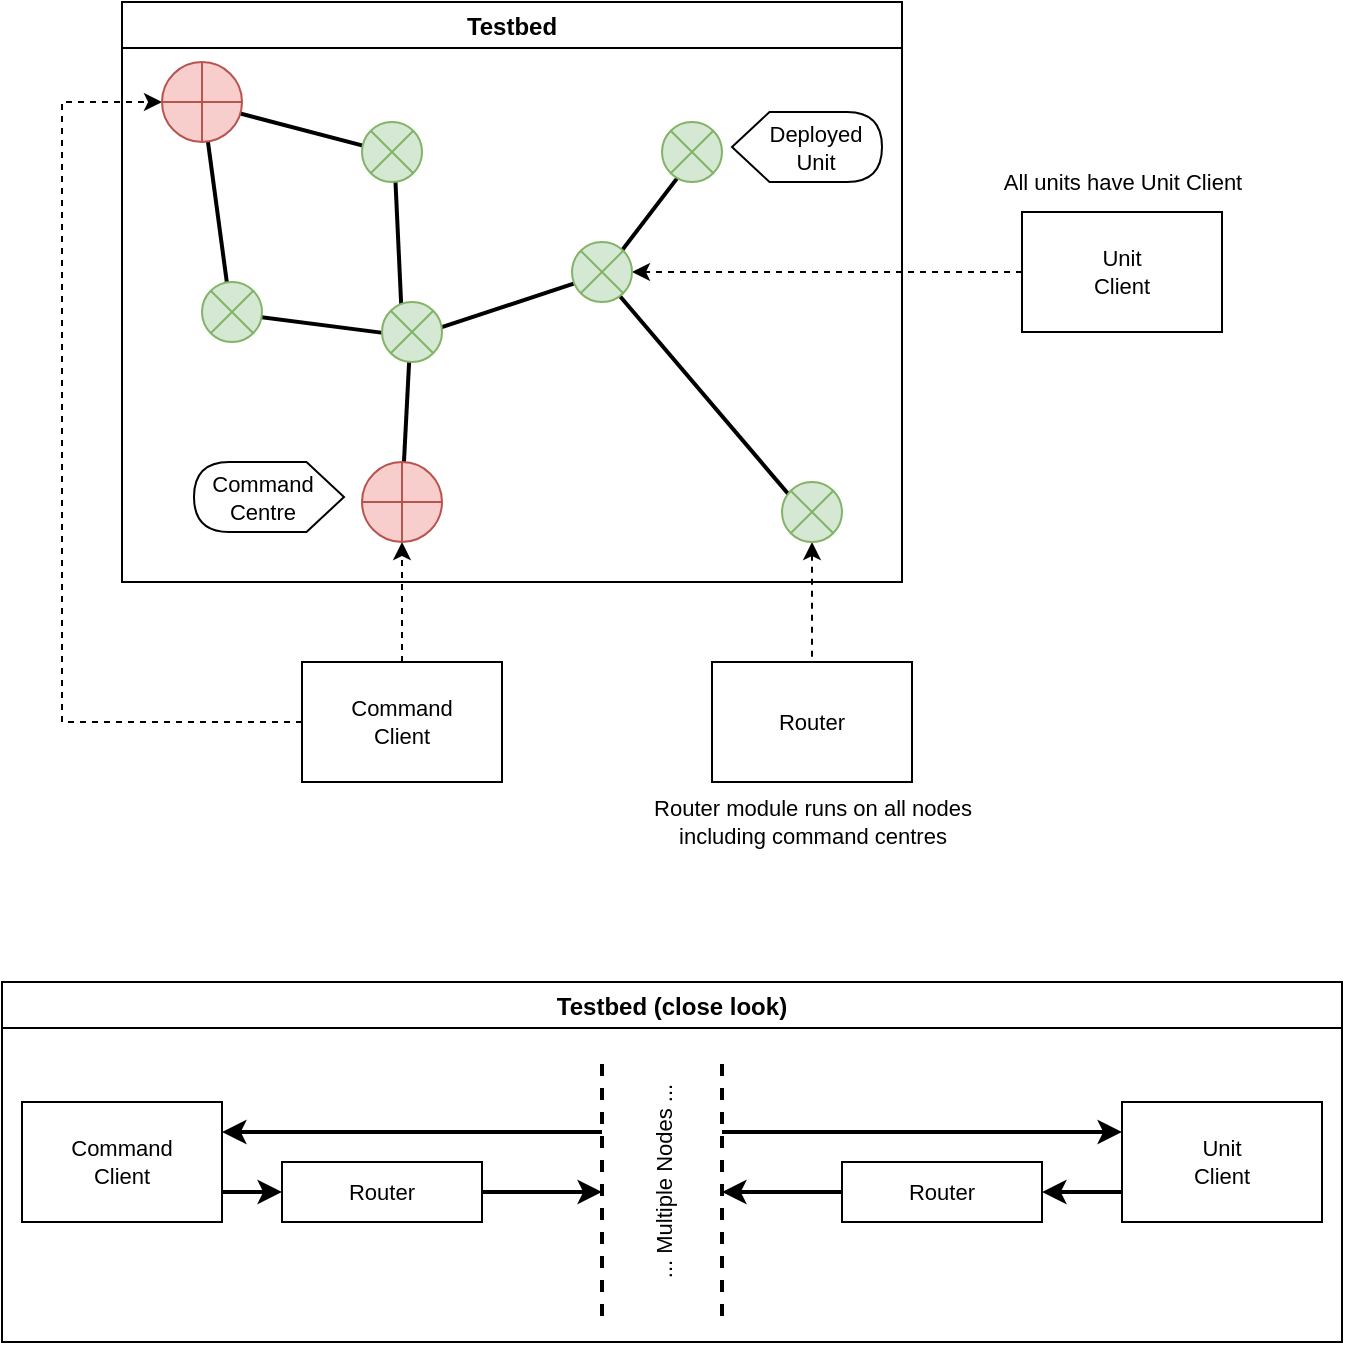 <mxfile version="13.7.9" type="device"><diagram id="Hcep_jaZgJJ_Kv4S8Eau" name="Page-1"><mxGraphModel dx="795" dy="588" grid="1" gridSize="10" guides="1" tooltips="1" connect="1" arrows="0" fold="1" page="0" pageScale="1" pageWidth="850" pageHeight="1100" math="0" shadow="0"><root><mxCell id="0"/><mxCell id="1" parent="0"/><mxCell id="cCVgeR-laMcCLiQXiDfH-35" style="edgeStyle=elbowEdgeStyle;rounded=0;orthogonalLoop=1;jettySize=auto;html=1;exitX=0;exitY=0.5;exitDx=0;exitDy=0;entryX=0;entryY=0.5;entryDx=0;entryDy=0;dashed=1;startArrow=none;startFill=0;endArrow=classic;endFill=1;strokeColor=#000000;strokeWidth=1;fontSize=11;elbow=vertical;" edge="1" parent="1" source="cCVgeR-laMcCLiQXiDfH-32" target="cCVgeR-laMcCLiQXiDfH-9"><mxGeometry relative="1" as="geometry"><Array as="points"><mxPoint x="140" y="380"/></Array></mxGeometry></mxCell><mxCell id="cCVgeR-laMcCLiQXiDfH-33" style="rounded=0;orthogonalLoop=1;jettySize=auto;html=1;exitX=0.5;exitY=0;exitDx=0;exitDy=0;entryX=0.5;entryY=1;entryDx=0;entryDy=0;dashed=1;startArrow=none;startFill=0;endArrow=classic;endFill=1;strokeColor=#000000;strokeWidth=1;fontSize=11;elbow=vertical;" edge="1" parent="1" source="cCVgeR-laMcCLiQXiDfH-32" target="cCVgeR-laMcCLiQXiDfH-8"><mxGeometry relative="1" as="geometry"/></mxCell><mxCell id="cCVgeR-laMcCLiQXiDfH-30" style="rounded=0;orthogonalLoop=1;jettySize=auto;html=1;exitX=0;exitY=0.5;exitDx=0;exitDy=0;entryX=1;entryY=0.5;entryDx=0;entryDy=0;strokeColor=#000000;strokeWidth=1;fontSize=11;endArrow=classic;endFill=1;dashed=1;startArrow=none;startFill=0;" edge="1" parent="1" source="cCVgeR-laMcCLiQXiDfH-28" target="cCVgeR-laMcCLiQXiDfH-3"><mxGeometry relative="1" as="geometry"/></mxCell><mxCell id="cCVgeR-laMcCLiQXiDfH-26" value="" style="elbow=vertical;startArrow=classic;endArrow=none;strokeColor=#000000;strokeWidth=1;fontSize=11;dashed=1;exitX=0.5;exitY=1;exitDx=0;exitDy=0;endFill=0;startFill=1;" edge="1" target="cCVgeR-laMcCLiQXiDfH-25" parent="1" source="cCVgeR-laMcCLiQXiDfH-4"><mxGeometry relative="1" as="geometry"><mxPoint x="510" y="420" as="sourcePoint"/></mxGeometry></mxCell><mxCell id="cCVgeR-laMcCLiQXiDfH-20" value="" style="endArrow=none;html=1;fontSize=11;exitX=0.539;exitY=0.591;exitDx=0;exitDy=0;exitPerimeter=0;fillColor=#ffe6cc;strokeWidth=2;" edge="1" parent="1" source="cCVgeR-laMcCLiQXiDfH-5"><mxGeometry width="50" height="50" relative="1" as="geometry"><mxPoint x="324.25" y="336.56" as="sourcePoint"/><mxPoint x="310" y="320" as="targetPoint"/></mxGeometry></mxCell><mxCell id="cCVgeR-laMcCLiQXiDfH-1" value="Testbed" style="swimlane;swimlaneLine=1;glass=0;sketch=0;treeFolding=0;treeMoving=0;pointerEvents=1;dropTarget=1;collapsible=0;startSize=23;" vertex="1" parent="1"><mxGeometry x="170" y="160" width="390" height="290" as="geometry"><mxRectangle x="170" y="160" width="80" height="23" as="alternateBounds"/></mxGeometry></mxCell><mxCell id="cCVgeR-laMcCLiQXiDfH-24" value="" style="endArrow=none;html=1;fontSize=11;entryX=0.507;entryY=0.52;entryDx=0;entryDy=0;entryPerimeter=0;exitX=0.539;exitY=0.531;exitDx=0;exitDy=0;exitPerimeter=0;fillColor=#ffe6cc;strokeWidth=2;" edge="1" parent="cCVgeR-laMcCLiQXiDfH-1" source="cCVgeR-laMcCLiQXiDfH-5" target="cCVgeR-laMcCLiQXiDfH-9"><mxGeometry width="50" height="50" relative="1" as="geometry"><mxPoint x="194.25" y="216.56" as="sourcePoint"/><mxPoint x="189.76" y="303.56" as="targetPoint"/></mxGeometry></mxCell><mxCell id="cCVgeR-laMcCLiQXiDfH-23" value="" style="endArrow=none;html=1;fontSize=11;entryX=0.594;entryY=0.552;entryDx=0;entryDy=0;entryPerimeter=0;exitX=0.418;exitY=0.565;exitDx=0;exitDy=0;exitPerimeter=0;fillColor=#ffe6cc;strokeWidth=2;" edge="1" parent="cCVgeR-laMcCLiQXiDfH-1" source="cCVgeR-laMcCLiQXiDfH-3" target="cCVgeR-laMcCLiQXiDfH-7"><mxGeometry width="50" height="50" relative="1" as="geometry"><mxPoint x="184.25" y="206.56" as="sourcePoint"/><mxPoint x="179.76" y="293.56" as="targetPoint"/></mxGeometry></mxCell><mxCell id="cCVgeR-laMcCLiQXiDfH-22" value="" style="endArrow=none;html=1;fontSize=11;entryX=0.535;entryY=0.581;entryDx=0;entryDy=0;entryPerimeter=0;exitX=0.514;exitY=0.526;exitDx=0;exitDy=0;exitPerimeter=0;fillColor=#ffe6cc;strokeWidth=2;" edge="1" parent="cCVgeR-laMcCLiQXiDfH-1" source="cCVgeR-laMcCLiQXiDfH-6" target="cCVgeR-laMcCLiQXiDfH-7"><mxGeometry width="50" height="50" relative="1" as="geometry"><mxPoint x="174.25" y="196.56" as="sourcePoint"/><mxPoint x="169.76" y="283.56" as="targetPoint"/></mxGeometry></mxCell><mxCell id="cCVgeR-laMcCLiQXiDfH-21" value="" style="endArrow=none;html=1;fontSize=11;entryX=0.507;entryY=0.498;entryDx=0;entryDy=0;entryPerimeter=0;exitX=0.484;exitY=0.526;exitDx=0;exitDy=0;exitPerimeter=0;fillColor=#ffe6cc;strokeWidth=2;" edge="1" parent="cCVgeR-laMcCLiQXiDfH-1" source="cCVgeR-laMcCLiQXiDfH-6" target="cCVgeR-laMcCLiQXiDfH-9"><mxGeometry width="50" height="50" relative="1" as="geometry"><mxPoint x="164.25" y="186.56" as="sourcePoint"/><mxPoint x="159.76" y="273.56" as="targetPoint"/></mxGeometry></mxCell><mxCell id="cCVgeR-laMcCLiQXiDfH-19" value="" style="endArrow=none;html=1;fontSize=11;entryX=0.494;entryY=0.589;entryDx=0;entryDy=0;entryPerimeter=0;exitX=0.475;exitY=0.552;exitDx=0;exitDy=0;exitPerimeter=0;fillColor=#ffe6cc;strokeWidth=2;" edge="1" parent="cCVgeR-laMcCLiQXiDfH-1" source="cCVgeR-laMcCLiQXiDfH-7" target="cCVgeR-laMcCLiQXiDfH-8"><mxGeometry width="50" height="50" relative="1" as="geometry"><mxPoint x="251.14" y="147.85" as="sourcePoint"/><mxPoint x="353.41" y="268.06" as="targetPoint"/></mxGeometry></mxCell><mxCell id="cCVgeR-laMcCLiQXiDfH-18" value="" style="endArrow=none;html=1;fontSize=11;entryX=0.447;entryY=0.602;entryDx=0;entryDy=0;entryPerimeter=0;exitX=0.538;exitY=0.595;exitDx=0;exitDy=0;exitPerimeter=0;fillColor=#ffe6cc;strokeWidth=2;" edge="1" parent="cCVgeR-laMcCLiQXiDfH-1" source="cCVgeR-laMcCLiQXiDfH-3" target="cCVgeR-laMcCLiQXiDfH-4"><mxGeometry width="50" height="50" relative="1" as="geometry"><mxPoint x="250.24" y="146.95" as="sourcePoint"/><mxPoint x="296.89" y="85.93" as="targetPoint"/></mxGeometry></mxCell><mxCell id="cCVgeR-laMcCLiQXiDfH-17" value="" style="endArrow=none;html=1;fontSize=11;entryX=0.563;entryY=0.531;entryDx=0;entryDy=0;entryPerimeter=0;exitX=0.508;exitY=0.565;exitDx=0;exitDy=0;exitPerimeter=0;fillColor=#ffe6cc;strokeWidth=2;" edge="1" parent="cCVgeR-laMcCLiQXiDfH-1" source="cCVgeR-laMcCLiQXiDfH-3" target="cCVgeR-laMcCLiQXiDfH-2"><mxGeometry width="50" height="50" relative="1" as="geometry"><mxPoint x="210" y="160" as="sourcePoint"/><mxPoint x="260" y="110" as="targetPoint"/></mxGeometry></mxCell><mxCell id="cCVgeR-laMcCLiQXiDfH-2" value="" style="shape=sumEllipse;perimeter=ellipsePerimeter;whiteSpace=wrap;html=1;backgroundOutline=1;fillColor=#d5e8d4;strokeColor=#82b366;" vertex="1" parent="cCVgeR-laMcCLiQXiDfH-1"><mxGeometry x="270" y="60" width="30" height="30" as="geometry"/></mxCell><mxCell id="cCVgeR-laMcCLiQXiDfH-3" value="" style="shape=sumEllipse;perimeter=ellipsePerimeter;whiteSpace=wrap;html=1;backgroundOutline=1;fillColor=#d5e8d4;strokeColor=#82b366;sketch=0;" vertex="1" parent="cCVgeR-laMcCLiQXiDfH-1"><mxGeometry x="225" y="120" width="30" height="30" as="geometry"/></mxCell><mxCell id="cCVgeR-laMcCLiQXiDfH-4" value="" style="shape=sumEllipse;perimeter=ellipsePerimeter;whiteSpace=wrap;html=1;backgroundOutline=1;fillColor=#d5e8d4;strokeColor=#82b366;" vertex="1" parent="cCVgeR-laMcCLiQXiDfH-1"><mxGeometry x="330" y="240" width="30" height="30" as="geometry"/></mxCell><mxCell id="cCVgeR-laMcCLiQXiDfH-5" value="" style="shape=sumEllipse;perimeter=ellipsePerimeter;whiteSpace=wrap;html=1;backgroundOutline=1;fillColor=#d5e8d4;strokeColor=#82b366;" vertex="1" parent="cCVgeR-laMcCLiQXiDfH-1"><mxGeometry x="120" y="60" width="30" height="30" as="geometry"/></mxCell><mxCell id="cCVgeR-laMcCLiQXiDfH-6" value="" style="shape=sumEllipse;perimeter=ellipsePerimeter;whiteSpace=wrap;html=1;backgroundOutline=1;fillColor=#d5e8d4;strokeColor=#82b366;" vertex="1" parent="cCVgeR-laMcCLiQXiDfH-1"><mxGeometry x="40" y="140" width="30" height="30" as="geometry"/></mxCell><mxCell id="cCVgeR-laMcCLiQXiDfH-7" value="" style="shape=sumEllipse;perimeter=ellipsePerimeter;whiteSpace=wrap;html=1;backgroundOutline=1;fillColor=#d5e8d4;strokeColor=#82b366;" vertex="1" parent="cCVgeR-laMcCLiQXiDfH-1"><mxGeometry x="130" y="150" width="30" height="30" as="geometry"/></mxCell><mxCell id="cCVgeR-laMcCLiQXiDfH-8" value="" style="shape=orEllipse;perimeter=ellipsePerimeter;whiteSpace=wrap;html=1;backgroundOutline=1;fillColor=#f8cecc;strokeColor=#b85450;" vertex="1" parent="cCVgeR-laMcCLiQXiDfH-1"><mxGeometry x="120" y="230" width="40" height="40" as="geometry"/></mxCell><mxCell id="cCVgeR-laMcCLiQXiDfH-9" value="" style="shape=orEllipse;perimeter=ellipsePerimeter;whiteSpace=wrap;html=1;backgroundOutline=1;fillColor=#f8cecc;strokeColor=#b85450;" vertex="1" parent="cCVgeR-laMcCLiQXiDfH-1"><mxGeometry x="20" y="30" width="40" height="40" as="geometry"/></mxCell><mxCell id="cCVgeR-laMcCLiQXiDfH-11" value="Deployed&lt;br style=&quot;font-size: 11px;&quot;&gt;Unit" style="shape=display;whiteSpace=wrap;html=1;fontSize=11;verticalAlign=middle;labelPosition=center;verticalLabelPosition=middle;align=center;horizontal=1;spacingTop=1;spacingLeft=9;" vertex="1" parent="cCVgeR-laMcCLiQXiDfH-1"><mxGeometry x="305" y="55" width="75" height="35" as="geometry"/></mxCell><mxCell id="cCVgeR-laMcCLiQXiDfH-14" value="Command&lt;br&gt;Centre" style="shape=display;whiteSpace=wrap;html=1;fontSize=11;verticalAlign=middle;labelPosition=center;verticalLabelPosition=middle;align=center;horizontal=1;spacingTop=1;spacingLeft=-6;direction=west;" vertex="1" parent="cCVgeR-laMcCLiQXiDfH-1"><mxGeometry x="36" y="230" width="75" height="35" as="geometry"/></mxCell><mxCell id="cCVgeR-laMcCLiQXiDfH-25" value="Router" style="whiteSpace=wrap;html=1;align=center;verticalAlign=middle;treeFolding=0;treeMoving=1;newEdgeStyle={&quot;edgeStyle&quot;:&quot;elbowEdgeStyle&quot;,&quot;startArrow&quot;:&quot;none&quot;,&quot;endArrow&quot;:&quot;none&quot;};fontSize=11;labelPosition=center;verticalLabelPosition=middle;imageAspect=1;" vertex="1" parent="1"><mxGeometry x="465" y="490" width="100" height="60" as="geometry"/></mxCell><mxCell id="cCVgeR-laMcCLiQXiDfH-27" value="Router module runs on all nodes&lt;br&gt;including command centres" style="text;html=1;align=center;verticalAlign=middle;resizable=0;points=[];autosize=1;fontSize=11;" vertex="1" parent="1"><mxGeometry x="430" y="555" width="170" height="30" as="geometry"/></mxCell><mxCell id="cCVgeR-laMcCLiQXiDfH-28" value="Unit&lt;br&gt;Client" style="whiteSpace=wrap;html=1;align=center;verticalAlign=middle;treeFolding=0;treeMoving=1;newEdgeStyle={&quot;edgeStyle&quot;:&quot;elbowEdgeStyle&quot;,&quot;startArrow&quot;:&quot;none&quot;,&quot;endArrow&quot;:&quot;none&quot;};fontSize=11;sketch=0;" vertex="1" parent="1"><mxGeometry x="620" y="265" width="100" height="60" as="geometry"/></mxCell><mxCell id="cCVgeR-laMcCLiQXiDfH-31" value="All units have Unit Client" style="text;html=1;align=center;verticalAlign=middle;resizable=0;points=[];autosize=1;fontSize=11;" vertex="1" parent="1"><mxGeometry x="605" y="240" width="130" height="20" as="geometry"/></mxCell><mxCell id="cCVgeR-laMcCLiQXiDfH-32" value="Command&lt;br&gt;Client" style="whiteSpace=wrap;html=1;align=center;verticalAlign=middle;treeFolding=0;treeMoving=1;newEdgeStyle={&quot;edgeStyle&quot;:&quot;elbowEdgeStyle&quot;,&quot;startArrow&quot;:&quot;none&quot;,&quot;endArrow&quot;:&quot;none&quot;};fontSize=11;" vertex="1" parent="1"><mxGeometry x="260" y="490" width="100" height="60" as="geometry"/></mxCell><mxCell id="cCVgeR-laMcCLiQXiDfH-36" value="Testbed (close look)" style="swimlane;swimlaneLine=1;glass=0;sketch=0;treeFolding=0;treeMoving=0;pointerEvents=1;dropTarget=1;collapsible=0;comic=0;" vertex="1" parent="1"><mxGeometry x="110" y="650" width="670" height="180" as="geometry"><mxRectangle x="170" y="160" width="80" height="23" as="alternateBounds"/></mxGeometry></mxCell><mxCell id="cCVgeR-laMcCLiQXiDfH-65" style="edgeStyle=none;rounded=0;orthogonalLoop=1;jettySize=auto;html=1;exitX=1;exitY=0.5;exitDx=0;exitDy=0;entryX=0;entryY=0.75;entryDx=0;entryDy=0;startArrow=classic;startFill=1;endArrow=none;endFill=0;strokeColor=#000000;strokeWidth=2;fontSize=11;" edge="1" parent="cCVgeR-laMcCLiQXiDfH-36" source="cCVgeR-laMcCLiQXiDfH-55" target="cCVgeR-laMcCLiQXiDfH-56"><mxGeometry relative="1" as="geometry"/></mxCell><mxCell id="cCVgeR-laMcCLiQXiDfH-55" value="Router" style="whiteSpace=wrap;html=1;align=center;verticalAlign=middle;treeFolding=0;treeMoving=1;newEdgeStyle={&quot;edgeStyle&quot;:&quot;elbowEdgeStyle&quot;,&quot;startArrow&quot;:&quot;none&quot;,&quot;endArrow&quot;:&quot;none&quot;};fontSize=11;labelPosition=center;verticalLabelPosition=middle;imageAspect=1;" vertex="1" parent="cCVgeR-laMcCLiQXiDfH-36"><mxGeometry x="420" y="90" width="100" height="30" as="geometry"/></mxCell><mxCell id="cCVgeR-laMcCLiQXiDfH-56" value="Unit&lt;br&gt;Client" style="whiteSpace=wrap;html=1;align=center;verticalAlign=middle;treeFolding=0;treeMoving=1;newEdgeStyle={&quot;edgeStyle&quot;:&quot;elbowEdgeStyle&quot;,&quot;startArrow&quot;:&quot;none&quot;,&quot;endArrow&quot;:&quot;none&quot;};fontSize=11;sketch=0;" vertex="1" parent="cCVgeR-laMcCLiQXiDfH-36"><mxGeometry x="560" y="60" width="100" height="60" as="geometry"/></mxCell><mxCell id="cCVgeR-laMcCLiQXiDfH-63" style="edgeStyle=none;rounded=0;orthogonalLoop=1;jettySize=auto;html=1;exitX=0;exitY=0.25;exitDx=0;exitDy=0;entryX=1;entryY=0.25;entryDx=0;entryDy=0;startArrow=classic;startFill=1;endArrow=none;endFill=0;strokeColor=#000000;strokeWidth=2;fontSize=11;" edge="1" parent="cCVgeR-laMcCLiQXiDfH-36" target="cCVgeR-laMcCLiQXiDfH-54"><mxGeometry relative="1" as="geometry"><mxPoint x="150" y="75" as="sourcePoint"/></mxGeometry></mxCell><mxCell id="cCVgeR-laMcCLiQXiDfH-64" style="edgeStyle=none;rounded=0;orthogonalLoop=1;jettySize=auto;html=1;exitX=0;exitY=0.75;exitDx=0;exitDy=0;entryX=1;entryY=0.75;entryDx=0;entryDy=0;startArrow=classic;startFill=1;endArrow=classic;endFill=1;strokeColor=#000000;strokeWidth=2;fontSize=11;" edge="1" parent="cCVgeR-laMcCLiQXiDfH-36" target="cCVgeR-laMcCLiQXiDfH-54"><mxGeometry relative="1" as="geometry"><mxPoint x="150" y="105" as="sourcePoint"/></mxGeometry></mxCell><mxCell id="cCVgeR-laMcCLiQXiDfH-66" value="Router" style="whiteSpace=wrap;html=1;align=center;verticalAlign=middle;treeFolding=0;treeMoving=1;newEdgeStyle={&quot;edgeStyle&quot;:&quot;elbowEdgeStyle&quot;,&quot;startArrow&quot;:&quot;none&quot;,&quot;endArrow&quot;:&quot;none&quot;};fontSize=11;labelPosition=center;verticalLabelPosition=middle;imageAspect=1;" vertex="1" parent="cCVgeR-laMcCLiQXiDfH-36"><mxGeometry x="140" y="90" width="100" height="30" as="geometry"/></mxCell><mxCell id="cCVgeR-laMcCLiQXiDfH-68" style="edgeStyle=none;rounded=0;orthogonalLoop=1;jettySize=auto;html=1;exitX=1;exitY=0.75;exitDx=0;exitDy=0;entryX=0;entryY=0.5;entryDx=0;entryDy=0;startArrow=none;startFill=0;endArrow=classic;endFill=1;strokeColor=#000000;strokeWidth=2;fontSize=11;" edge="1" parent="cCVgeR-laMcCLiQXiDfH-36" source="cCVgeR-laMcCLiQXiDfH-67" target="cCVgeR-laMcCLiQXiDfH-66"><mxGeometry relative="1" as="geometry"/></mxCell><mxCell id="cCVgeR-laMcCLiQXiDfH-67" value="Command&lt;br&gt;Client" style="whiteSpace=wrap;html=1;align=center;verticalAlign=middle;treeFolding=0;treeMoving=1;newEdgeStyle={&quot;edgeStyle&quot;:&quot;elbowEdgeStyle&quot;,&quot;startArrow&quot;:&quot;none&quot;,&quot;endArrow&quot;:&quot;none&quot;};fontSize=11;sketch=0;" vertex="1" parent="cCVgeR-laMcCLiQXiDfH-36"><mxGeometry x="10" y="60" width="100" height="60" as="geometry"/></mxCell><mxCell id="cCVgeR-laMcCLiQXiDfH-71" value="" style="endArrow=none;html=1;strokeColor=#000000;strokeWidth=2;fontSize=11;dashed=1;" edge="1" parent="cCVgeR-laMcCLiQXiDfH-36"><mxGeometry width="50" height="50" relative="1" as="geometry"><mxPoint x="300" y="167" as="sourcePoint"/><mxPoint x="300" y="35" as="targetPoint"/></mxGeometry></mxCell><mxCell id="cCVgeR-laMcCLiQXiDfH-72" value="" style="endArrow=none;html=1;strokeColor=#000000;strokeWidth=2;fontSize=11;dashed=1;" edge="1" parent="cCVgeR-laMcCLiQXiDfH-36"><mxGeometry width="50" height="50" relative="1" as="geometry"><mxPoint x="360" y="167" as="sourcePoint"/><mxPoint x="360" y="35" as="targetPoint"/></mxGeometry></mxCell><mxCell id="cCVgeR-laMcCLiQXiDfH-77" value="... Multiple Nodes ..." style="text;html=1;align=center;verticalAlign=middle;resizable=0;points=[];autosize=1;fontSize=11;horizontal=0;" vertex="1" parent="cCVgeR-laMcCLiQXiDfH-36"><mxGeometry x="316" y="50" width="30" height="100" as="geometry"/></mxCell><mxCell id="cCVgeR-laMcCLiQXiDfH-73" style="edgeStyle=none;rounded=0;orthogonalLoop=1;jettySize=auto;html=1;exitX=0;exitY=0.5;exitDx=0;exitDy=0;startArrow=none;startFill=0;endArrow=classic;endFill=1;strokeColor=#000000;strokeWidth=2;fontSize=11;" edge="1" parent="1" source="cCVgeR-laMcCLiQXiDfH-55"><mxGeometry relative="1" as="geometry"><mxPoint x="470" y="755" as="targetPoint"/></mxGeometry></mxCell><mxCell id="cCVgeR-laMcCLiQXiDfH-74" style="edgeStyle=none;rounded=0;orthogonalLoop=1;jettySize=auto;html=1;exitX=1;exitY=0.5;exitDx=0;exitDy=0;startArrow=none;startFill=0;endArrow=classic;endFill=1;strokeColor=#000000;strokeWidth=2;fontSize=11;" edge="1" parent="1" source="cCVgeR-laMcCLiQXiDfH-66"><mxGeometry relative="1" as="geometry"><mxPoint x="410" y="755" as="targetPoint"/></mxGeometry></mxCell><mxCell id="cCVgeR-laMcCLiQXiDfH-75" style="edgeStyle=none;rounded=0;orthogonalLoop=1;jettySize=auto;html=1;exitX=0;exitY=0.25;exitDx=0;exitDy=0;startArrow=classic;startFill=1;endArrow=none;endFill=0;strokeColor=#000000;strokeWidth=2;fontSize=11;" edge="1" parent="1" source="cCVgeR-laMcCLiQXiDfH-56"><mxGeometry relative="1" as="geometry"><mxPoint x="470" y="725" as="targetPoint"/></mxGeometry></mxCell><mxCell id="cCVgeR-laMcCLiQXiDfH-76" style="edgeStyle=none;rounded=0;orthogonalLoop=1;jettySize=auto;html=1;exitX=1;exitY=0.25;exitDx=0;exitDy=0;startArrow=classic;startFill=1;endArrow=none;endFill=0;strokeColor=#000000;strokeWidth=2;fontSize=11;" edge="1" parent="1" source="cCVgeR-laMcCLiQXiDfH-67"><mxGeometry relative="1" as="geometry"><mxPoint x="410" y="725" as="targetPoint"/></mxGeometry></mxCell></root></mxGraphModel></diagram></mxfile>